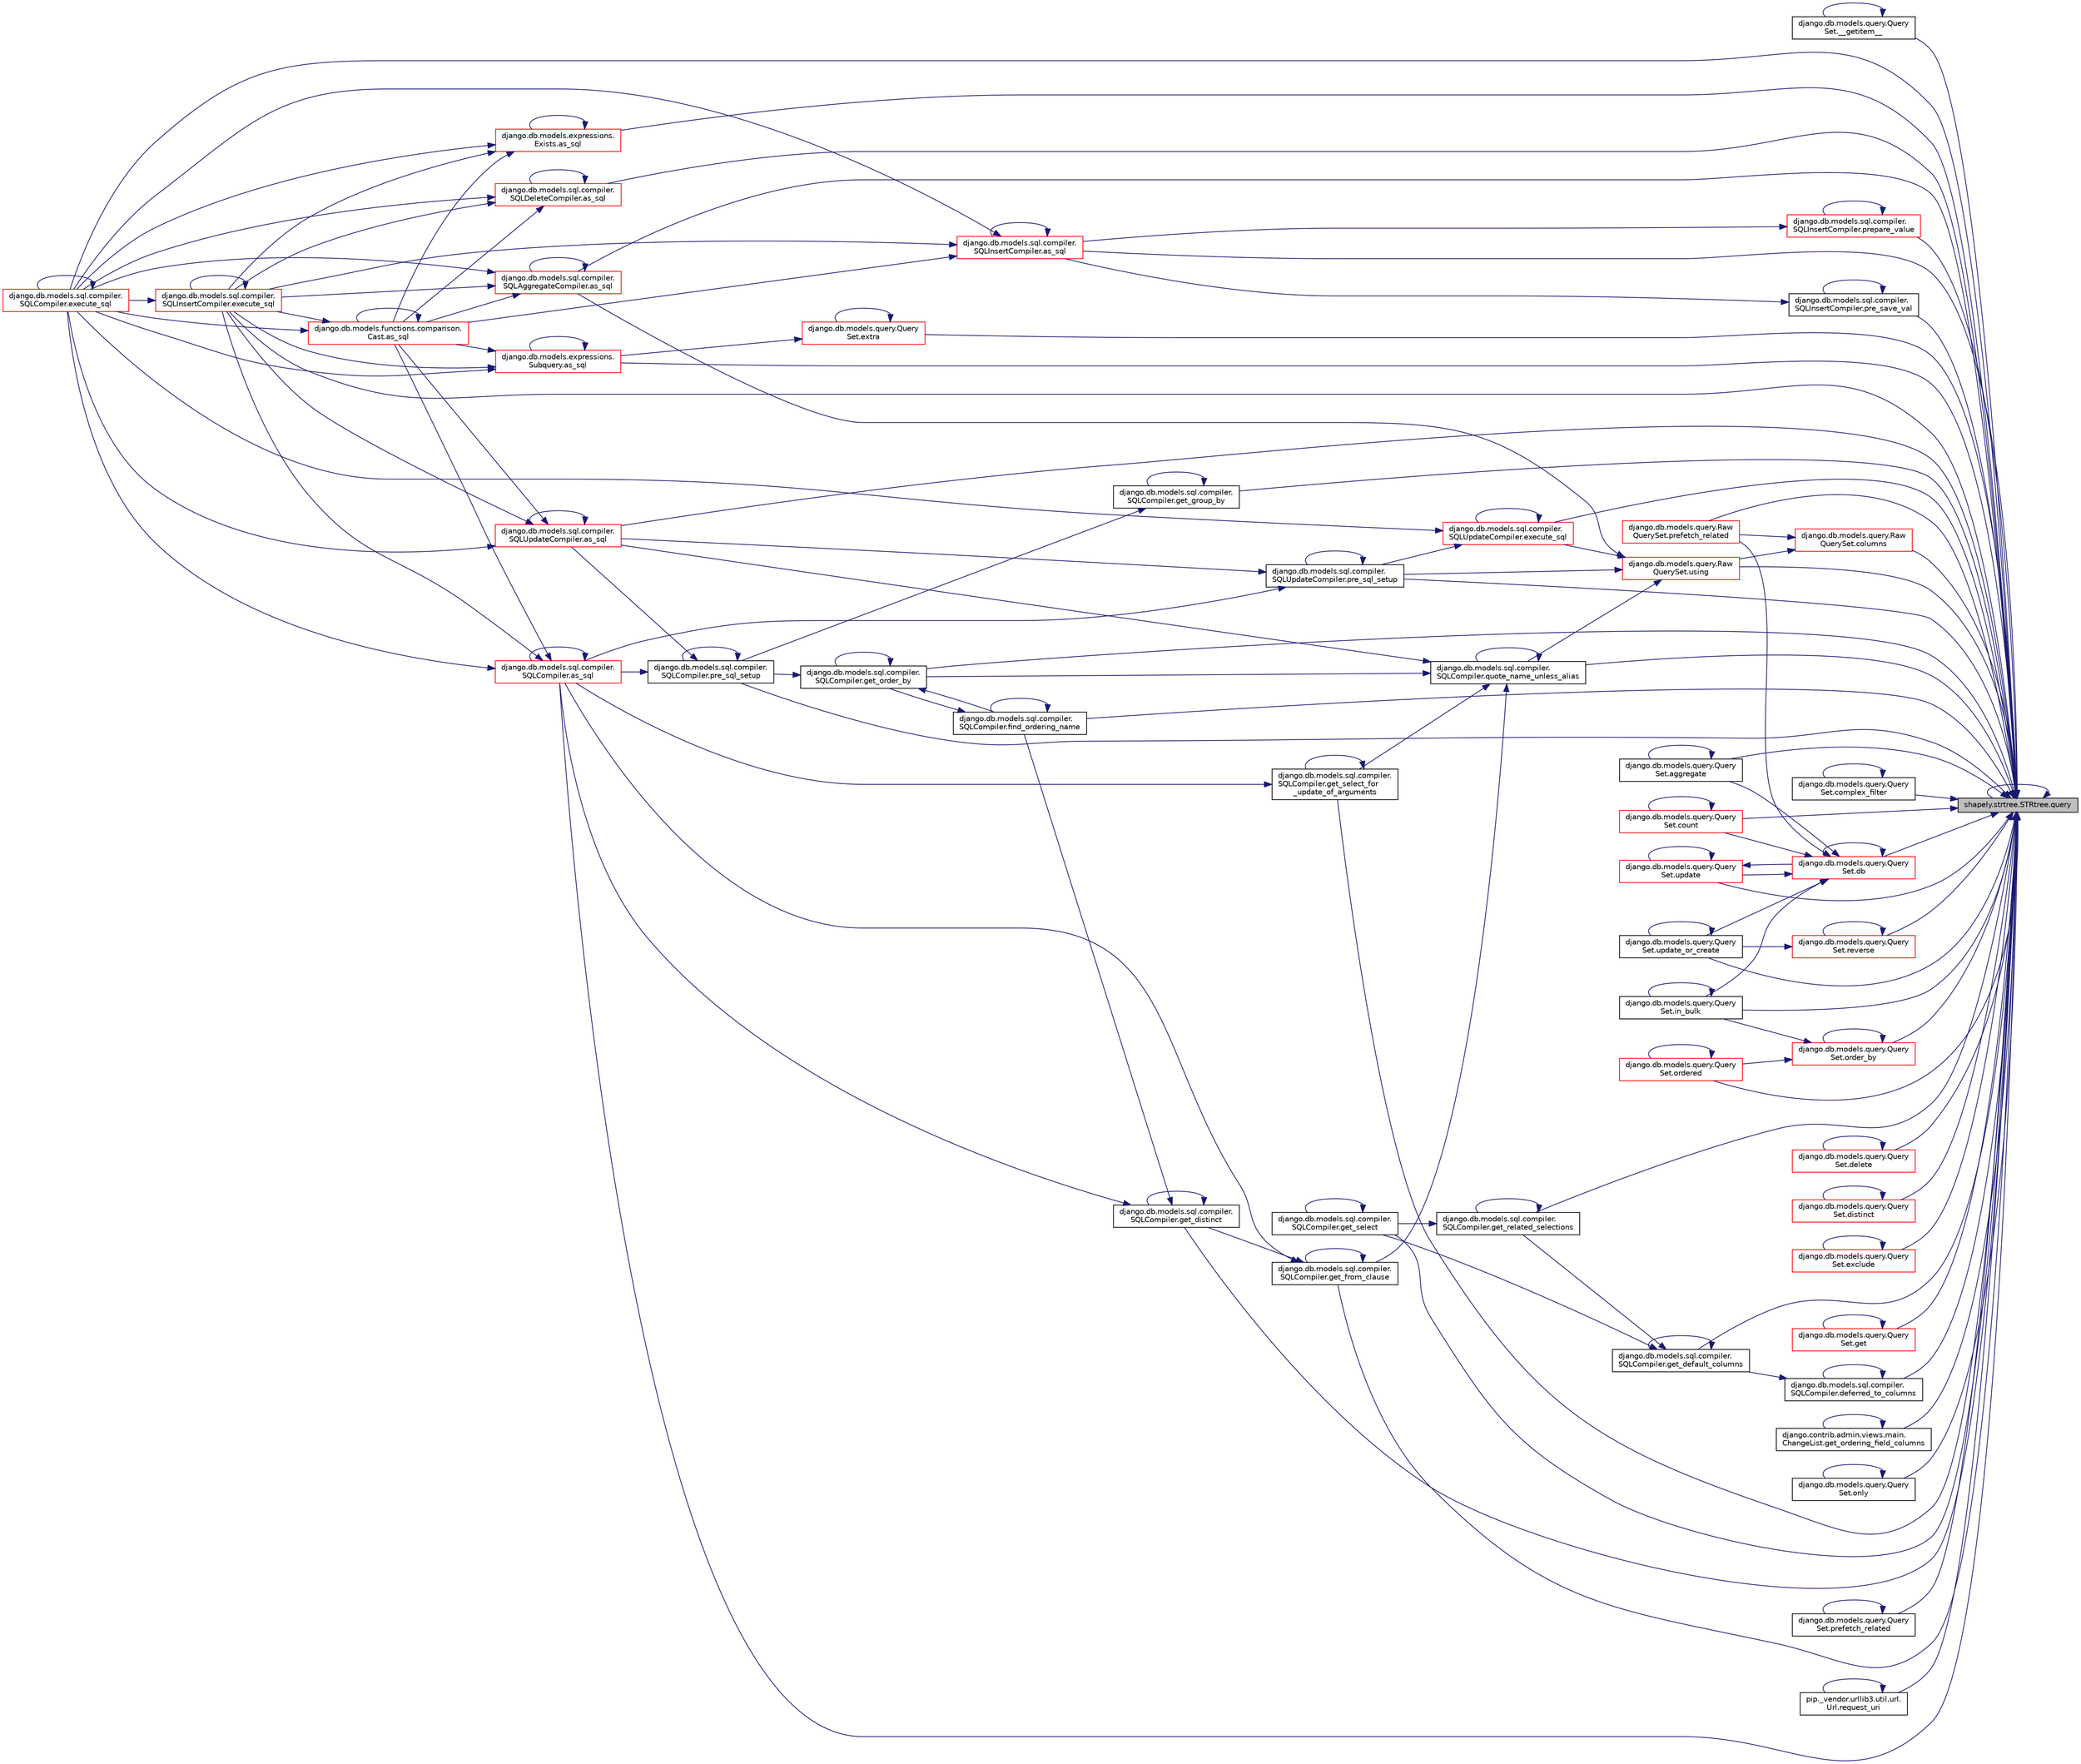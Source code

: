 digraph "shapely.strtree.STRtree.query"
{
 // LATEX_PDF_SIZE
  edge [fontname="Helvetica",fontsize="10",labelfontname="Helvetica",labelfontsize="10"];
  node [fontname="Helvetica",fontsize="10",shape=record];
  rankdir="RL";
  Node1 [label="shapely.strtree.STRtree.query",height=0.2,width=0.4,color="black", fillcolor="grey75", style="filled", fontcolor="black",tooltip=" "];
  Node1 -> Node2 [dir="back",color="midnightblue",fontsize="10",style="solid",fontname="Helvetica"];
  Node2 [label="django.db.models.query.Query\lSet.__getitem__",height=0.2,width=0.4,color="black", fillcolor="white", style="filled",URL="$dd/d94/classdjango_1_1db_1_1models_1_1query_1_1_query_set.html#a4347b645353b4c67495440206730581d",tooltip=" "];
  Node2 -> Node2 [dir="back",color="midnightblue",fontsize="10",style="solid",fontname="Helvetica"];
  Node1 -> Node3 [dir="back",color="midnightblue",fontsize="10",style="solid",fontname="Helvetica"];
  Node3 [label="django.db.models.query.Query\lSet.aggregate",height=0.2,width=0.4,color="black", fillcolor="white", style="filled",URL="$dd/d94/classdjango_1_1db_1_1models_1_1query_1_1_query_set.html#a9fb4ba087f1fd130ca665d6bc7976586",tooltip=" "];
  Node3 -> Node3 [dir="back",color="midnightblue",fontsize="10",style="solid",fontname="Helvetica"];
  Node1 -> Node4 [dir="back",color="midnightblue",fontsize="10",style="solid",fontname="Helvetica"];
  Node4 [label="django.db.models.sql.compiler.\lSQLInsertCompiler.as_sql",height=0.2,width=0.4,color="red", fillcolor="white", style="filled",URL="$dd/daa/classdjango_1_1db_1_1models_1_1sql_1_1compiler_1_1_s_q_l_insert_compiler.html#a92320ecb15d1379bcc9ef1cf41de5fd5",tooltip=" "];
  Node4 -> Node4 [dir="back",color="midnightblue",fontsize="10",style="solid",fontname="Helvetica"];
  Node4 -> Node5 [dir="back",color="midnightblue",fontsize="10",style="solid",fontname="Helvetica"];
  Node5 [label="django.db.models.functions.comparison.\lCast.as_sql",height=0.2,width=0.4,color="red", fillcolor="white", style="filled",URL="$dd/d3c/classdjango_1_1db_1_1models_1_1functions_1_1comparison_1_1_cast.html#a010e365ade29d50da0332d4f46b95cf0",tooltip=" "];
  Node5 -> Node5 [dir="back",color="midnightblue",fontsize="10",style="solid",fontname="Helvetica"];
  Node5 -> Node10 [dir="back",color="midnightblue",fontsize="10",style="solid",fontname="Helvetica"];
  Node10 [label="django.db.models.sql.compiler.\lSQLCompiler.execute_sql",height=0.2,width=0.4,color="red", fillcolor="white", style="filled",URL="$df/de2/classdjango_1_1db_1_1models_1_1sql_1_1compiler_1_1_s_q_l_compiler.html#a2547088c51124a0d09620d04cf56b050",tooltip=" "];
  Node10 -> Node10 [dir="back",color="midnightblue",fontsize="10",style="solid",fontname="Helvetica"];
  Node5 -> Node13 [dir="back",color="midnightblue",fontsize="10",style="solid",fontname="Helvetica"];
  Node13 [label="django.db.models.sql.compiler.\lSQLInsertCompiler.execute_sql",height=0.2,width=0.4,color="red", fillcolor="white", style="filled",URL="$dd/daa/classdjango_1_1db_1_1models_1_1sql_1_1compiler_1_1_s_q_l_insert_compiler.html#a2ebda5346b92962b6ac5ca8234bfeb42",tooltip=" "];
  Node13 -> Node10 [dir="back",color="midnightblue",fontsize="10",style="solid",fontname="Helvetica"];
  Node13 -> Node13 [dir="back",color="midnightblue",fontsize="10",style="solid",fontname="Helvetica"];
  Node4 -> Node10 [dir="back",color="midnightblue",fontsize="10",style="solid",fontname="Helvetica"];
  Node4 -> Node13 [dir="back",color="midnightblue",fontsize="10",style="solid",fontname="Helvetica"];
  Node1 -> Node18 [dir="back",color="midnightblue",fontsize="10",style="solid",fontname="Helvetica"];
  Node18 [label="django.db.models.sql.compiler.\lSQLDeleteCompiler.as_sql",height=0.2,width=0.4,color="red", fillcolor="white", style="filled",URL="$d2/d16/classdjango_1_1db_1_1models_1_1sql_1_1compiler_1_1_s_q_l_delete_compiler.html#ae2b77f62a73af30871c4f1a377272416",tooltip=" "];
  Node18 -> Node18 [dir="back",color="midnightblue",fontsize="10",style="solid",fontname="Helvetica"];
  Node18 -> Node5 [dir="back",color="midnightblue",fontsize="10",style="solid",fontname="Helvetica"];
  Node18 -> Node10 [dir="back",color="midnightblue",fontsize="10",style="solid",fontname="Helvetica"];
  Node18 -> Node13 [dir="back",color="midnightblue",fontsize="10",style="solid",fontname="Helvetica"];
  Node1 -> Node19 [dir="back",color="midnightblue",fontsize="10",style="solid",fontname="Helvetica"];
  Node19 [label="django.db.models.sql.compiler.\lSQLUpdateCompiler.as_sql",height=0.2,width=0.4,color="red", fillcolor="white", style="filled",URL="$d2/dcb/classdjango_1_1db_1_1models_1_1sql_1_1compiler_1_1_s_q_l_update_compiler.html#a4bef8c7334b28c25eeeeff3085c9b28b",tooltip=" "];
  Node19 -> Node19 [dir="back",color="midnightblue",fontsize="10",style="solid",fontname="Helvetica"];
  Node19 -> Node5 [dir="back",color="midnightblue",fontsize="10",style="solid",fontname="Helvetica"];
  Node19 -> Node10 [dir="back",color="midnightblue",fontsize="10",style="solid",fontname="Helvetica"];
  Node19 -> Node13 [dir="back",color="midnightblue",fontsize="10",style="solid",fontname="Helvetica"];
  Node1 -> Node20 [dir="back",color="midnightblue",fontsize="10",style="solid",fontname="Helvetica"];
  Node20 [label="django.db.models.sql.compiler.\lSQLAggregateCompiler.as_sql",height=0.2,width=0.4,color="red", fillcolor="white", style="filled",URL="$d0/de1/classdjango_1_1db_1_1models_1_1sql_1_1compiler_1_1_s_q_l_aggregate_compiler.html#ad921395fb4a1cbba27bf01957dab44dc",tooltip=" "];
  Node20 -> Node20 [dir="back",color="midnightblue",fontsize="10",style="solid",fontname="Helvetica"];
  Node20 -> Node5 [dir="back",color="midnightblue",fontsize="10",style="solid",fontname="Helvetica"];
  Node20 -> Node10 [dir="back",color="midnightblue",fontsize="10",style="solid",fontname="Helvetica"];
  Node20 -> Node13 [dir="back",color="midnightblue",fontsize="10",style="solid",fontname="Helvetica"];
  Node1 -> Node21 [dir="back",color="midnightblue",fontsize="10",style="solid",fontname="Helvetica"];
  Node21 [label="django.db.models.expressions.\lExists.as_sql",height=0.2,width=0.4,color="red", fillcolor="white", style="filled",URL="$d7/de7/classdjango_1_1db_1_1models_1_1expressions_1_1_exists.html#a874f1e09e027a54b692b76333d5aa849",tooltip=" "];
  Node21 -> Node5 [dir="back",color="midnightblue",fontsize="10",style="solid",fontname="Helvetica"];
  Node21 -> Node21 [dir="back",color="midnightblue",fontsize="10",style="solid",fontname="Helvetica"];
  Node21 -> Node10 [dir="back",color="midnightblue",fontsize="10",style="solid",fontname="Helvetica"];
  Node21 -> Node13 [dir="back",color="midnightblue",fontsize="10",style="solid",fontname="Helvetica"];
  Node1 -> Node22 [dir="back",color="midnightblue",fontsize="10",style="solid",fontname="Helvetica"];
  Node22 [label="django.db.models.expressions.\lSubquery.as_sql",height=0.2,width=0.4,color="red", fillcolor="white", style="filled",URL="$d9/dc7/classdjango_1_1db_1_1models_1_1expressions_1_1_subquery.html#a25449903c35a6305b496f56b2e6ec773",tooltip=" "];
  Node22 -> Node5 [dir="back",color="midnightblue",fontsize="10",style="solid",fontname="Helvetica"];
  Node22 -> Node22 [dir="back",color="midnightblue",fontsize="10",style="solid",fontname="Helvetica"];
  Node22 -> Node10 [dir="back",color="midnightblue",fontsize="10",style="solid",fontname="Helvetica"];
  Node22 -> Node13 [dir="back",color="midnightblue",fontsize="10",style="solid",fontname="Helvetica"];
  Node1 -> Node23 [dir="back",color="midnightblue",fontsize="10",style="solid",fontname="Helvetica"];
  Node23 [label="django.db.models.sql.compiler.\lSQLCompiler.as_sql",height=0.2,width=0.4,color="red", fillcolor="white", style="filled",URL="$df/de2/classdjango_1_1db_1_1models_1_1sql_1_1compiler_1_1_s_q_l_compiler.html#aaf2893416f62d6ad2ea27d4786d65d32",tooltip=" "];
  Node23 -> Node5 [dir="back",color="midnightblue",fontsize="10",style="solid",fontname="Helvetica"];
  Node23 -> Node23 [dir="back",color="midnightblue",fontsize="10",style="solid",fontname="Helvetica"];
  Node23 -> Node10 [dir="back",color="midnightblue",fontsize="10",style="solid",fontname="Helvetica"];
  Node23 -> Node13 [dir="back",color="midnightblue",fontsize="10",style="solid",fontname="Helvetica"];
  Node1 -> Node24 [dir="back",color="midnightblue",fontsize="10",style="solid",fontname="Helvetica"];
  Node24 [label="django.db.models.query.Raw\lQuerySet.columns",height=0.2,width=0.4,color="red", fillcolor="white", style="filled",URL="$dd/d2c/classdjango_1_1db_1_1models_1_1query_1_1_raw_query_set.html#a8c630d112eb4cf03c177fefa60061ec3",tooltip=" "];
  Node24 -> Node25 [dir="back",color="midnightblue",fontsize="10",style="solid",fontname="Helvetica"];
  Node25 [label="django.db.models.query.Raw\lQuerySet.prefetch_related",height=0.2,width=0.4,color="red", fillcolor="white", style="filled",URL="$dd/d2c/classdjango_1_1db_1_1models_1_1query_1_1_raw_query_set.html#afd70f2ad478e438f4e17922be63542ce",tooltip=" "];
  Node24 -> Node32 [dir="back",color="midnightblue",fontsize="10",style="solid",fontname="Helvetica"];
  Node32 [label="django.db.models.query.Raw\lQuerySet.using",height=0.2,width=0.4,color="red", fillcolor="white", style="filled",URL="$dd/d2c/classdjango_1_1db_1_1models_1_1query_1_1_raw_query_set.html#afa00103e6226cdc35f5de06b29379004",tooltip=" "];
  Node32 -> Node20 [dir="back",color="midnightblue",fontsize="10",style="solid",fontname="Helvetica"];
  Node32 -> Node727 [dir="back",color="midnightblue",fontsize="10",style="solid",fontname="Helvetica"];
  Node727 [label="django.db.models.sql.compiler.\lSQLUpdateCompiler.execute_sql",height=0.2,width=0.4,color="red", fillcolor="white", style="filled",URL="$d2/dcb/classdjango_1_1db_1_1models_1_1sql_1_1compiler_1_1_s_q_l_update_compiler.html#a8f64e5acc96dc3ff35263634a757e9f3",tooltip=" "];
  Node727 -> Node727 [dir="back",color="midnightblue",fontsize="10",style="solid",fontname="Helvetica"];
  Node727 -> Node10 [dir="back",color="midnightblue",fontsize="10",style="solid",fontname="Helvetica"];
  Node727 -> Node728 [dir="back",color="midnightblue",fontsize="10",style="solid",fontname="Helvetica"];
  Node728 [label="django.db.models.sql.compiler.\lSQLUpdateCompiler.pre_sql_setup",height=0.2,width=0.4,color="black", fillcolor="white", style="filled",URL="$d2/dcb/classdjango_1_1db_1_1models_1_1sql_1_1compiler_1_1_s_q_l_update_compiler.html#afcc9f1b98f39034d9ba8ad4dddbf4172",tooltip=" "];
  Node728 -> Node19 [dir="back",color="midnightblue",fontsize="10",style="solid",fontname="Helvetica"];
  Node728 -> Node23 [dir="back",color="midnightblue",fontsize="10",style="solid",fontname="Helvetica"];
  Node728 -> Node728 [dir="back",color="midnightblue",fontsize="10",style="solid",fontname="Helvetica"];
  Node32 -> Node728 [dir="back",color="midnightblue",fontsize="10",style="solid",fontname="Helvetica"];
  Node32 -> Node733 [dir="back",color="midnightblue",fontsize="10",style="solid",fontname="Helvetica"];
  Node733 [label="django.db.models.sql.compiler.\lSQLCompiler.quote_name_unless_alias",height=0.2,width=0.4,color="black", fillcolor="white", style="filled",URL="$df/de2/classdjango_1_1db_1_1models_1_1sql_1_1compiler_1_1_s_q_l_compiler.html#aba033fead7fde3b393482f7d70701bf3",tooltip=" "];
  Node733 -> Node19 [dir="back",color="midnightblue",fontsize="10",style="solid",fontname="Helvetica"];
  Node733 -> Node734 [dir="back",color="midnightblue",fontsize="10",style="solid",fontname="Helvetica"];
  Node734 [label="django.db.models.sql.compiler.\lSQLCompiler.get_from_clause",height=0.2,width=0.4,color="black", fillcolor="white", style="filled",URL="$df/de2/classdjango_1_1db_1_1models_1_1sql_1_1compiler_1_1_s_q_l_compiler.html#a9bb52c668bab475b4ea5501ef8725529",tooltip=" "];
  Node734 -> Node23 [dir="back",color="midnightblue",fontsize="10",style="solid",fontname="Helvetica"];
  Node734 -> Node735 [dir="back",color="midnightblue",fontsize="10",style="solid",fontname="Helvetica"];
  Node735 [label="django.db.models.sql.compiler.\lSQLCompiler.get_distinct",height=0.2,width=0.4,color="black", fillcolor="white", style="filled",URL="$df/de2/classdjango_1_1db_1_1models_1_1sql_1_1compiler_1_1_s_q_l_compiler.html#a0b52da2a46a6ca6e15a75991c32e8981",tooltip=" "];
  Node735 -> Node23 [dir="back",color="midnightblue",fontsize="10",style="solid",fontname="Helvetica"];
  Node735 -> Node736 [dir="back",color="midnightblue",fontsize="10",style="solid",fontname="Helvetica"];
  Node736 [label="django.db.models.sql.compiler.\lSQLCompiler.find_ordering_name",height=0.2,width=0.4,color="black", fillcolor="white", style="filled",URL="$df/de2/classdjango_1_1db_1_1models_1_1sql_1_1compiler_1_1_s_q_l_compiler.html#a3567d7fae7f1bc17c5f3587a18ed2fc3",tooltip=" "];
  Node736 -> Node736 [dir="back",color="midnightblue",fontsize="10",style="solid",fontname="Helvetica"];
  Node736 -> Node737 [dir="back",color="midnightblue",fontsize="10",style="solid",fontname="Helvetica"];
  Node737 [label="django.db.models.sql.compiler.\lSQLCompiler.get_order_by",height=0.2,width=0.4,color="black", fillcolor="white", style="filled",URL="$df/de2/classdjango_1_1db_1_1models_1_1sql_1_1compiler_1_1_s_q_l_compiler.html#a310dbdb0ed0a7a36cb52356369c221fc",tooltip=" "];
  Node737 -> Node736 [dir="back",color="midnightblue",fontsize="10",style="solid",fontname="Helvetica"];
  Node737 -> Node737 [dir="back",color="midnightblue",fontsize="10",style="solid",fontname="Helvetica"];
  Node737 -> Node738 [dir="back",color="midnightblue",fontsize="10",style="solid",fontname="Helvetica"];
  Node738 [label="django.db.models.sql.compiler.\lSQLCompiler.pre_sql_setup",height=0.2,width=0.4,color="black", fillcolor="white", style="filled",URL="$df/de2/classdjango_1_1db_1_1models_1_1sql_1_1compiler_1_1_s_q_l_compiler.html#a6c2c8793628fdded85a1f685bff9e2ec",tooltip=" "];
  Node738 -> Node19 [dir="back",color="midnightblue",fontsize="10",style="solid",fontname="Helvetica"];
  Node738 -> Node23 [dir="back",color="midnightblue",fontsize="10",style="solid",fontname="Helvetica"];
  Node738 -> Node738 [dir="back",color="midnightblue",fontsize="10",style="solid",fontname="Helvetica"];
  Node735 -> Node735 [dir="back",color="midnightblue",fontsize="10",style="solid",fontname="Helvetica"];
  Node734 -> Node734 [dir="back",color="midnightblue",fontsize="10",style="solid",fontname="Helvetica"];
  Node733 -> Node737 [dir="back",color="midnightblue",fontsize="10",style="solid",fontname="Helvetica"];
  Node733 -> Node739 [dir="back",color="midnightblue",fontsize="10",style="solid",fontname="Helvetica"];
  Node739 [label="django.db.models.sql.compiler.\lSQLCompiler.get_select_for\l_update_of_arguments",height=0.2,width=0.4,color="black", fillcolor="white", style="filled",URL="$df/de2/classdjango_1_1db_1_1models_1_1sql_1_1compiler_1_1_s_q_l_compiler.html#a47651a0840298b4708f36b526f124272",tooltip=" "];
  Node739 -> Node23 [dir="back",color="midnightblue",fontsize="10",style="solid",fontname="Helvetica"];
  Node739 -> Node739 [dir="back",color="midnightblue",fontsize="10",style="solid",fontname="Helvetica"];
  Node733 -> Node733 [dir="back",color="midnightblue",fontsize="10",style="solid",fontname="Helvetica"];
  Node1 -> Node742 [dir="back",color="midnightblue",fontsize="10",style="solid",fontname="Helvetica"];
  Node742 [label="django.db.models.query.Query\lSet.complex_filter",height=0.2,width=0.4,color="black", fillcolor="white", style="filled",URL="$dd/d94/classdjango_1_1db_1_1models_1_1query_1_1_query_set.html#aa47137d367a0699b70548010a7d8b7d4",tooltip=" "];
  Node742 -> Node742 [dir="back",color="midnightblue",fontsize="10",style="solid",fontname="Helvetica"];
  Node1 -> Node698 [dir="back",color="midnightblue",fontsize="10",style="solid",fontname="Helvetica"];
  Node698 [label="django.db.models.query.Query\lSet.count",height=0.2,width=0.4,color="red", fillcolor="white", style="filled",URL="$dd/d94/classdjango_1_1db_1_1models_1_1query_1_1_query_set.html#a0b63a4d12942d74798eb6af31c2b3b70",tooltip=" "];
  Node698 -> Node698 [dir="back",color="midnightblue",fontsize="10",style="solid",fontname="Helvetica"];
  Node1 -> Node696 [dir="back",color="midnightblue",fontsize="10",style="solid",fontname="Helvetica"];
  Node696 [label="django.db.models.query.Query\lSet.db",height=0.2,width=0.4,color="red", fillcolor="white", style="filled",URL="$dd/d94/classdjango_1_1db_1_1models_1_1query_1_1_query_set.html#a5b0de9da0ddb65ea32df950fdbbdf2c5",tooltip=" "];
  Node696 -> Node3 [dir="back",color="midnightblue",fontsize="10",style="solid",fontname="Helvetica"];
  Node696 -> Node698 [dir="back",color="midnightblue",fontsize="10",style="solid",fontname="Helvetica"];
  Node696 -> Node696 [dir="back",color="midnightblue",fontsize="10",style="solid",fontname="Helvetica"];
  Node696 -> Node708 [dir="back",color="midnightblue",fontsize="10",style="solid",fontname="Helvetica"];
  Node708 [label="django.db.models.query.Query\lSet.in_bulk",height=0.2,width=0.4,color="black", fillcolor="white", style="filled",URL="$dd/d94/classdjango_1_1db_1_1models_1_1query_1_1_query_set.html#a0df132867604e1f7357ece086992a2bb",tooltip=" "];
  Node708 -> Node708 [dir="back",color="midnightblue",fontsize="10",style="solid",fontname="Helvetica"];
  Node696 -> Node25 [dir="back",color="midnightblue",fontsize="10",style="solid",fontname="Helvetica"];
  Node696 -> Node725 [dir="back",color="midnightblue",fontsize="10",style="solid",fontname="Helvetica"];
  Node725 [label="django.db.models.query.Query\lSet.update",height=0.2,width=0.4,color="red", fillcolor="white", style="filled",URL="$dd/d94/classdjango_1_1db_1_1models_1_1query_1_1_query_set.html#a9a5da2b86b026694eb80eb4529689843",tooltip=" "];
  Node725 -> Node696 [dir="back",color="midnightblue",fontsize="10",style="solid",fontname="Helvetica"];
  Node725 -> Node725 [dir="back",color="midnightblue",fontsize="10",style="solid",fontname="Helvetica"];
  Node696 -> Node254 [dir="back",color="midnightblue",fontsize="10",style="solid",fontname="Helvetica"];
  Node254 [label="django.db.models.query.Query\lSet.update_or_create",height=0.2,width=0.4,color="black", fillcolor="white", style="filled",URL="$dd/d94/classdjango_1_1db_1_1models_1_1query_1_1_query_set.html#a5013eeb782f22ce561db8a8b0727e118",tooltip=" "];
  Node254 -> Node254 [dir="back",color="midnightblue",fontsize="10",style="solid",fontname="Helvetica"];
  Node1 -> Node743 [dir="back",color="midnightblue",fontsize="10",style="solid",fontname="Helvetica"];
  Node743 [label="django.db.models.sql.compiler.\lSQLCompiler.deferred_to_columns",height=0.2,width=0.4,color="black", fillcolor="white", style="filled",URL="$df/de2/classdjango_1_1db_1_1models_1_1sql_1_1compiler_1_1_s_q_l_compiler.html#a33e4c4250a0217b7aa137761361e4158",tooltip=" "];
  Node743 -> Node743 [dir="back",color="midnightblue",fontsize="10",style="solid",fontname="Helvetica"];
  Node743 -> Node744 [dir="back",color="midnightblue",fontsize="10",style="solid",fontname="Helvetica"];
  Node744 [label="django.db.models.sql.compiler.\lSQLCompiler.get_default_columns",height=0.2,width=0.4,color="black", fillcolor="white", style="filled",URL="$df/de2/classdjango_1_1db_1_1models_1_1sql_1_1compiler_1_1_s_q_l_compiler.html#ae509228acb4b21f67972c60f1c1dd26b",tooltip=" "];
  Node744 -> Node744 [dir="back",color="midnightblue",fontsize="10",style="solid",fontname="Helvetica"];
  Node744 -> Node745 [dir="back",color="midnightblue",fontsize="10",style="solid",fontname="Helvetica"];
  Node745 [label="django.db.models.sql.compiler.\lSQLCompiler.get_related_selections",height=0.2,width=0.4,color="black", fillcolor="white", style="filled",URL="$df/de2/classdjango_1_1db_1_1models_1_1sql_1_1compiler_1_1_s_q_l_compiler.html#af38e2aa999c38b386e6078f5117ef6de",tooltip=" "];
  Node745 -> Node745 [dir="back",color="midnightblue",fontsize="10",style="solid",fontname="Helvetica"];
  Node745 -> Node746 [dir="back",color="midnightblue",fontsize="10",style="solid",fontname="Helvetica"];
  Node746 [label="django.db.models.sql.compiler.\lSQLCompiler.get_select",height=0.2,width=0.4,color="black", fillcolor="white", style="filled",URL="$df/de2/classdjango_1_1db_1_1models_1_1sql_1_1compiler_1_1_s_q_l_compiler.html#a8980ee11e7def3626eafac3690db3ef3",tooltip=" "];
  Node746 -> Node746 [dir="back",color="midnightblue",fontsize="10",style="solid",fontname="Helvetica"];
  Node744 -> Node746 [dir="back",color="midnightblue",fontsize="10",style="solid",fontname="Helvetica"];
  Node1 -> Node747 [dir="back",color="midnightblue",fontsize="10",style="solid",fontname="Helvetica"];
  Node747 [label="django.db.models.query.Query\lSet.delete",height=0.2,width=0.4,color="red", fillcolor="white", style="filled",URL="$dd/d94/classdjango_1_1db_1_1models_1_1query_1_1_query_set.html#a9f947b4775ff3529db4008d727b84fe9",tooltip=" "];
  Node747 -> Node747 [dir="back",color="midnightblue",fontsize="10",style="solid",fontname="Helvetica"];
  Node1 -> Node748 [dir="back",color="midnightblue",fontsize="10",style="solid",fontname="Helvetica"];
  Node748 [label="django.db.models.query.Query\lSet.distinct",height=0.2,width=0.4,color="red", fillcolor="white", style="filled",URL="$dd/d94/classdjango_1_1db_1_1models_1_1query_1_1_query_set.html#ac580fa2296e90f8b8234fda8b2d7c287",tooltip=" "];
  Node748 -> Node748 [dir="back",color="midnightblue",fontsize="10",style="solid",fontname="Helvetica"];
  Node1 -> Node752 [dir="back",color="midnightblue",fontsize="10",style="solid",fontname="Helvetica"];
  Node752 [label="django.db.models.query.Query\lSet.exclude",height=0.2,width=0.4,color="red", fillcolor="white", style="filled",URL="$dd/d94/classdjango_1_1db_1_1models_1_1query_1_1_query_set.html#a1838169ff6bfe275cc89623b6d429cbd",tooltip=" "];
  Node752 -> Node752 [dir="back",color="midnightblue",fontsize="10",style="solid",fontname="Helvetica"];
  Node1 -> Node727 [dir="back",color="midnightblue",fontsize="10",style="solid",fontname="Helvetica"];
  Node1 -> Node10 [dir="back",color="midnightblue",fontsize="10",style="solid",fontname="Helvetica"];
  Node1 -> Node13 [dir="back",color="midnightblue",fontsize="10",style="solid",fontname="Helvetica"];
  Node1 -> Node756 [dir="back",color="midnightblue",fontsize="10",style="solid",fontname="Helvetica"];
  Node756 [label="django.db.models.query.Query\lSet.extra",height=0.2,width=0.4,color="red", fillcolor="white", style="filled",URL="$dd/d94/classdjango_1_1db_1_1models_1_1query_1_1_query_set.html#a1405bbe85d19b17ccd4c18090c8785a4",tooltip=" "];
  Node756 -> Node22 [dir="back",color="midnightblue",fontsize="10",style="solid",fontname="Helvetica"];
  Node756 -> Node756 [dir="back",color="midnightblue",fontsize="10",style="solid",fontname="Helvetica"];
  Node1 -> Node736 [dir="back",color="midnightblue",fontsize="10",style="solid",fontname="Helvetica"];
  Node1 -> Node785 [dir="back",color="midnightblue",fontsize="10",style="solid",fontname="Helvetica"];
  Node785 [label="django.db.models.query.Query\lSet.get",height=0.2,width=0.4,color="red", fillcolor="white", style="filled",URL="$dd/d94/classdjango_1_1db_1_1models_1_1query_1_1_query_set.html#a01bde5564541ddd1bc0696164e4ef765",tooltip=" "];
  Node785 -> Node785 [dir="back",color="midnightblue",fontsize="10",style="solid",fontname="Helvetica"];
  Node1 -> Node744 [dir="back",color="midnightblue",fontsize="10",style="solid",fontname="Helvetica"];
  Node1 -> Node735 [dir="back",color="midnightblue",fontsize="10",style="solid",fontname="Helvetica"];
  Node1 -> Node734 [dir="back",color="midnightblue",fontsize="10",style="solid",fontname="Helvetica"];
  Node1 -> Node786 [dir="back",color="midnightblue",fontsize="10",style="solid",fontname="Helvetica"];
  Node786 [label="django.db.models.sql.compiler.\lSQLCompiler.get_group_by",height=0.2,width=0.4,color="black", fillcolor="white", style="filled",URL="$df/de2/classdjango_1_1db_1_1models_1_1sql_1_1compiler_1_1_s_q_l_compiler.html#a60984c179cb726addbd0dd630de130a9",tooltip=" "];
  Node786 -> Node786 [dir="back",color="midnightblue",fontsize="10",style="solid",fontname="Helvetica"];
  Node786 -> Node738 [dir="back",color="midnightblue",fontsize="10",style="solid",fontname="Helvetica"];
  Node1 -> Node737 [dir="back",color="midnightblue",fontsize="10",style="solid",fontname="Helvetica"];
  Node1 -> Node787 [dir="back",color="midnightblue",fontsize="10",style="solid",fontname="Helvetica"];
  Node787 [label="django.contrib.admin.views.main.\lChangeList.get_ordering_field_columns",height=0.2,width=0.4,color="black", fillcolor="white", style="filled",URL="$d7/d58/classdjango_1_1contrib_1_1admin_1_1views_1_1main_1_1_change_list.html#ad365f8c2acd6830baf1c62ed771da06d",tooltip=" "];
  Node787 -> Node787 [dir="back",color="midnightblue",fontsize="10",style="solid",fontname="Helvetica"];
  Node1 -> Node745 [dir="back",color="midnightblue",fontsize="10",style="solid",fontname="Helvetica"];
  Node1 -> Node746 [dir="back",color="midnightblue",fontsize="10",style="solid",fontname="Helvetica"];
  Node1 -> Node739 [dir="back",color="midnightblue",fontsize="10",style="solid",fontname="Helvetica"];
  Node1 -> Node708 [dir="back",color="midnightblue",fontsize="10",style="solid",fontname="Helvetica"];
  Node1 -> Node788 [dir="back",color="midnightblue",fontsize="10",style="solid",fontname="Helvetica"];
  Node788 [label="django.db.models.query.Query\lSet.only",height=0.2,width=0.4,color="black", fillcolor="white", style="filled",URL="$dd/d94/classdjango_1_1db_1_1models_1_1query_1_1_query_set.html#a33392fff7d8f7a90c5570b168abf4db6",tooltip=" "];
  Node788 -> Node788 [dir="back",color="midnightblue",fontsize="10",style="solid",fontname="Helvetica"];
  Node1 -> Node789 [dir="back",color="midnightblue",fontsize="10",style="solid",fontname="Helvetica"];
  Node789 [label="django.db.models.query.Query\lSet.order_by",height=0.2,width=0.4,color="red", fillcolor="white", style="filled",URL="$dd/d94/classdjango_1_1db_1_1models_1_1query_1_1_query_set.html#aa6926d680c6185b10c815b8f4e54d1a5",tooltip=" "];
  Node789 -> Node708 [dir="back",color="midnightblue",fontsize="10",style="solid",fontname="Helvetica"];
  Node789 -> Node789 [dir="back",color="midnightblue",fontsize="10",style="solid",fontname="Helvetica"];
  Node789 -> Node795 [dir="back",color="midnightblue",fontsize="10",style="solid",fontname="Helvetica"];
  Node795 [label="django.db.models.query.Query\lSet.ordered",height=0.2,width=0.4,color="red", fillcolor="white", style="filled",URL="$dd/d94/classdjango_1_1db_1_1models_1_1query_1_1_query_set.html#ad0ecbc4fee7bc9c7b0b2ce74dd9bd84e",tooltip="PUBLIC INTROSPECTION ATTRIBUTES #."];
  Node795 -> Node795 [dir="back",color="midnightblue",fontsize="10",style="solid",fontname="Helvetica"];
  Node1 -> Node795 [dir="back",color="midnightblue",fontsize="10",style="solid",fontname="Helvetica"];
  Node1 -> Node796 [dir="back",color="midnightblue",fontsize="10",style="solid",fontname="Helvetica"];
  Node796 [label="django.db.models.sql.compiler.\lSQLInsertCompiler.pre_save_val",height=0.2,width=0.4,color="black", fillcolor="white", style="filled",URL="$dd/daa/classdjango_1_1db_1_1models_1_1sql_1_1compiler_1_1_s_q_l_insert_compiler.html#a1fc84771ed07cd3ec7c5b9dcdd91da95",tooltip=" "];
  Node796 -> Node4 [dir="back",color="midnightblue",fontsize="10",style="solid",fontname="Helvetica"];
  Node796 -> Node796 [dir="back",color="midnightblue",fontsize="10",style="solid",fontname="Helvetica"];
  Node1 -> Node738 [dir="back",color="midnightblue",fontsize="10",style="solid",fontname="Helvetica"];
  Node1 -> Node728 [dir="back",color="midnightblue",fontsize="10",style="solid",fontname="Helvetica"];
  Node1 -> Node797 [dir="back",color="midnightblue",fontsize="10",style="solid",fontname="Helvetica"];
  Node797 [label="django.db.models.query.Query\lSet.prefetch_related",height=0.2,width=0.4,color="black", fillcolor="white", style="filled",URL="$dd/d94/classdjango_1_1db_1_1models_1_1query_1_1_query_set.html#a3c3eec270f0e6bf2286d24e56e26a185",tooltip=" "];
  Node797 -> Node797 [dir="back",color="midnightblue",fontsize="10",style="solid",fontname="Helvetica"];
  Node1 -> Node25 [dir="back",color="midnightblue",fontsize="10",style="solid",fontname="Helvetica"];
  Node1 -> Node798 [dir="back",color="midnightblue",fontsize="10",style="solid",fontname="Helvetica"];
  Node798 [label="django.db.models.sql.compiler.\lSQLInsertCompiler.prepare_value",height=0.2,width=0.4,color="red", fillcolor="white", style="filled",URL="$dd/daa/classdjango_1_1db_1_1models_1_1sql_1_1compiler_1_1_s_q_l_insert_compiler.html#a0d7a9343da813fc48b24d9baa8087eb8",tooltip=" "];
  Node798 -> Node4 [dir="back",color="midnightblue",fontsize="10",style="solid",fontname="Helvetica"];
  Node798 -> Node798 [dir="back",color="midnightblue",fontsize="10",style="solid",fontname="Helvetica"];
  Node1 -> Node1 [dir="back",color="midnightblue",fontsize="10",style="solid",fontname="Helvetica"];
  Node1 -> Node733 [dir="back",color="midnightblue",fontsize="10",style="solid",fontname="Helvetica"];
  Node1 -> Node802 [dir="back",color="midnightblue",fontsize="10",style="solid",fontname="Helvetica"];
  Node802 [label="pip._vendor.urllib3.util.url.\lUrl.request_uri",height=0.2,width=0.4,color="black", fillcolor="white", style="filled",URL="$d6/dd8/classpip_1_1__vendor_1_1urllib3_1_1util_1_1url_1_1_url.html#a55d7eb61b1f1188f3c852b6c63625b4a",tooltip=" "];
  Node802 -> Node802 [dir="back",color="midnightblue",fontsize="10",style="solid",fontname="Helvetica"];
  Node1 -> Node803 [dir="back",color="midnightblue",fontsize="10",style="solid",fontname="Helvetica"];
  Node803 [label="django.db.models.query.Query\lSet.reverse",height=0.2,width=0.4,color="red", fillcolor="white", style="filled",URL="$dd/d94/classdjango_1_1db_1_1models_1_1query_1_1_query_set.html#ad45465bbeb066d10a3adb4f15ebbd121",tooltip=" "];
  Node803 -> Node803 [dir="back",color="midnightblue",fontsize="10",style="solid",fontname="Helvetica"];
  Node803 -> Node254 [dir="back",color="midnightblue",fontsize="10",style="solid",fontname="Helvetica"];
  Node1 -> Node725 [dir="back",color="midnightblue",fontsize="10",style="solid",fontname="Helvetica"];
  Node1 -> Node254 [dir="back",color="midnightblue",fontsize="10",style="solid",fontname="Helvetica"];
  Node1 -> Node32 [dir="back",color="midnightblue",fontsize="10",style="solid",fontname="Helvetica"];
}
